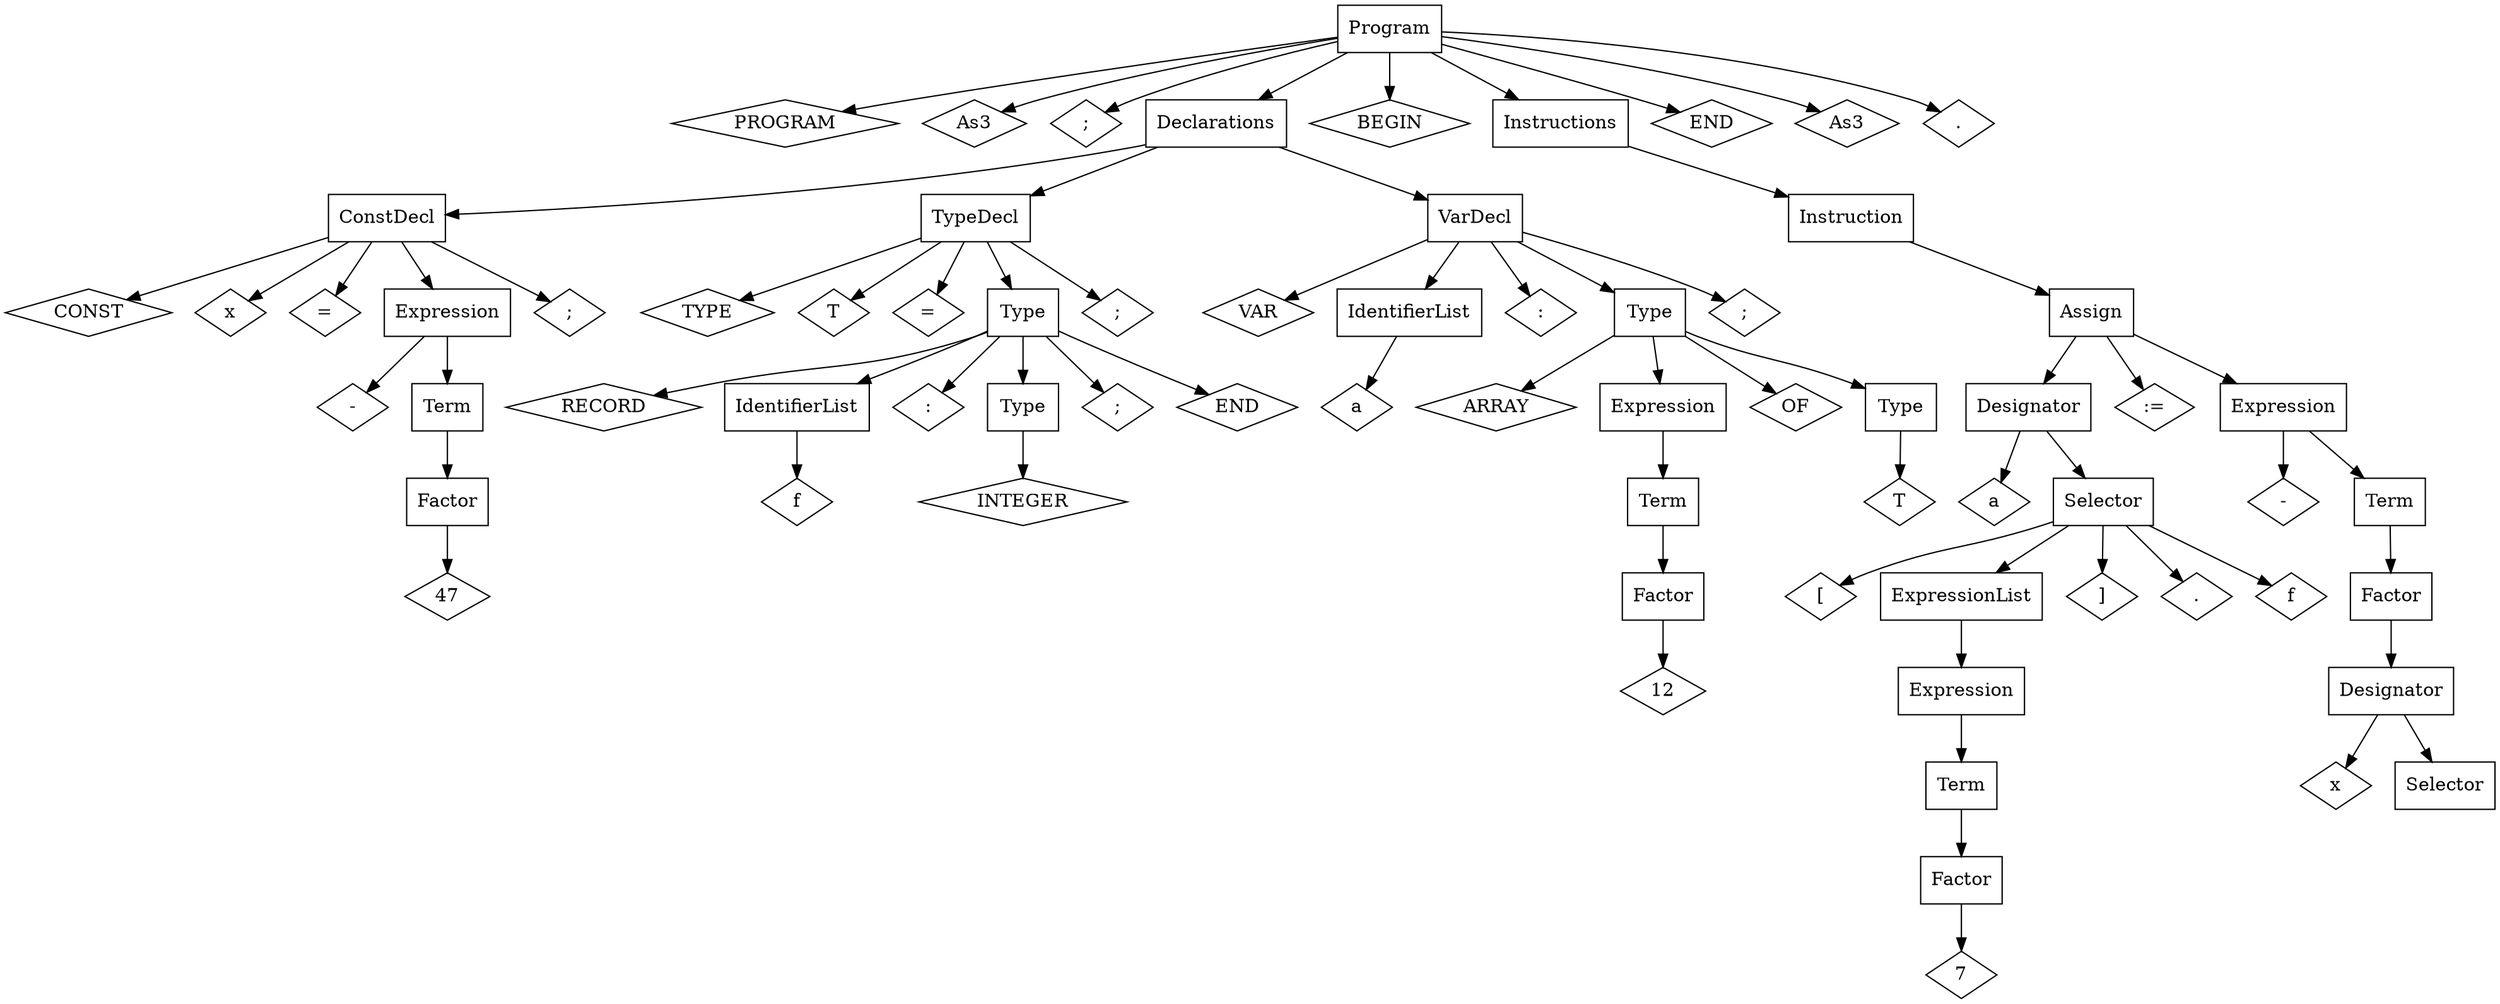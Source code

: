 strict digraph CST {L0 [label="Program", shape=box]
L1 [label="PROGRAM", shape=diamond]
L0 -> L1
L2 [label="As3", shape=diamond]
L0 -> L2
L3 [label=";", shape=diamond]
L0 -> L3
L4 [label="Declarations", shape=box]
L0 -> L4
L5 [label="ConstDecl", shape=box]
L4 -> L5
L6 [label="CONST", shape=diamond]
L5 -> L6
L7 [label="x", shape=diamond]
L5 -> L7
L8 [label="=", shape=diamond]
L5 -> L8
L9 [label="Expression", shape=box]
L5 -> L9
L10 [label="-", shape=diamond]
L9 -> L10
L11 [label="Term", shape=box]
L9 -> L11
L12 [label="Factor", shape=box]
L11 -> L12
L13 [label="47", shape=diamond]
L12 -> L13
L14 [label=";", shape=diamond]
L5 -> L14
L15 [label="TypeDecl", shape=box]
L4 -> L15
L16 [label="TYPE", shape=diamond]
L15 -> L16
L17 [label="T", shape=diamond]
L15 -> L17
L18 [label="=", shape=diamond]
L15 -> L18
L19 [label="Type", shape=box]
L15 -> L19
L20 [label="RECORD", shape=diamond]
L19 -> L20
L21 [label="IdentifierList", shape=box]
L19 -> L21
L22 [label="f", shape=diamond]
L21 -> L22
L23 [label=":", shape=diamond]
L19 -> L23
L24 [label="Type", shape=box]
L19 -> L24
L25 [label="INTEGER", shape=diamond]
L24 -> L25
L26 [label=";", shape=diamond]
L19 -> L26
L27 [label="END", shape=diamond]
L19 -> L27
L28 [label=";", shape=diamond]
L15 -> L28
L29 [label="VarDecl", shape=box]
L4 -> L29
L30 [label="VAR", shape=diamond]
L29 -> L30
L31 [label="IdentifierList", shape=box]
L29 -> L31
L32 [label="a", shape=diamond]
L31 -> L32
L33 [label=":", shape=diamond]
L29 -> L33
L34 [label="Type", shape=box]
L29 -> L34
L35 [label="ARRAY", shape=diamond]
L34 -> L35
L36 [label="Expression", shape=box]
L34 -> L36
L37 [label="Term", shape=box]
L36 -> L37
L38 [label="Factor", shape=box]
L37 -> L38
L39 [label="12", shape=diamond]
L38 -> L39
L40 [label="OF", shape=diamond]
L34 -> L40
L41 [label="Type", shape=box]
L34 -> L41
L42 [label="T", shape=diamond]
L41 -> L42
L43 [label=";", shape=diamond]
L29 -> L43
L44 [label="BEGIN", shape=diamond]
L0 -> L44
L45 [label="Instructions", shape=box]
L0 -> L45
L46 [label="Instruction", shape=box]
L45 -> L46
L47 [label="Assign", shape=box]
L46 -> L47
L48 [label="Designator", shape=box]
L47 -> L48
L49 [label="a", shape=diamond]
L48 -> L49
L50 [label="Selector", shape=box]
L48 -> L50
L51 [label="[", shape=diamond]
L50 -> L51
L52 [label="ExpressionList", shape=box]
L50 -> L52
L53 [label="Expression", shape=box]
L52 -> L53
L54 [label="Term", shape=box]
L53 -> L54
L55 [label="Factor", shape=box]
L54 -> L55
L56 [label="7", shape=diamond]
L55 -> L56
L57 [label="]", shape=diamond]
L50 -> L57
L58 [label=".", shape=diamond]
L50 -> L58
L59 [label="f", shape=diamond]
L50 -> L59
L60 [label=":=", shape=diamond]
L47 -> L60
L61 [label="Expression", shape=box]
L47 -> L61
L62 [label="-", shape=diamond]
L61 -> L62
L63 [label="Term", shape=box]
L61 -> L63
L64 [label="Factor", shape=box]
L63 -> L64
L65 [label="Designator", shape=box]
L64 -> L65
L66 [label="x", shape=diamond]
L65 -> L66
L67 [label="Selector", shape=box]
L65 -> L67
L68 [label="END", shape=diamond]
L0 -> L68
L69 [label="As3", shape=diamond]
L0 -> L69
L70 [label=".", shape=diamond]
L0 -> L70
}
